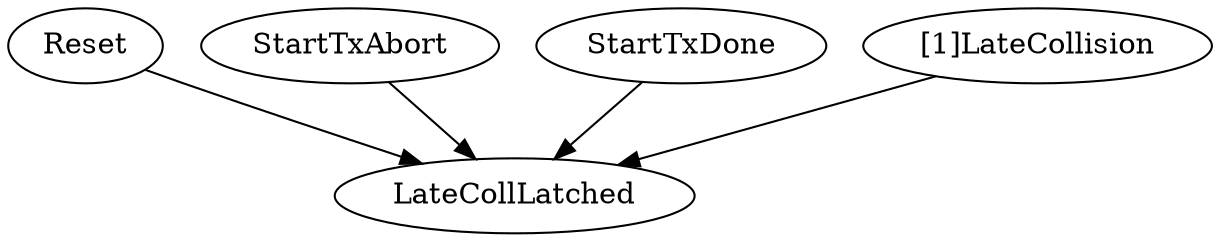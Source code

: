 strict digraph "" {
	Reset	 [complexity=1,
		importance=0.065845618437,
		rank=0.065845618437];
	LateCollLatched	 [complexity=0,
		importance=0.0259426998926,
		rank=0.0];
	Reset -> LateCollLatched;
	StartTxAbort	 [complexity=2,
		importance=0.0399029185444,
		rank=0.0199514592722];
	StartTxAbort -> LateCollLatched;
	StartTxDone	 [complexity=2,
		importance=0.0399029185444,
		rank=0.0199514592722];
	StartTxDone -> LateCollLatched;
	"[1]LateCollision"	 [complexity=2,
		importance=0.0399029185444,
		rank=0.0199514592722];
	"[1]LateCollision" -> LateCollLatched;
}
